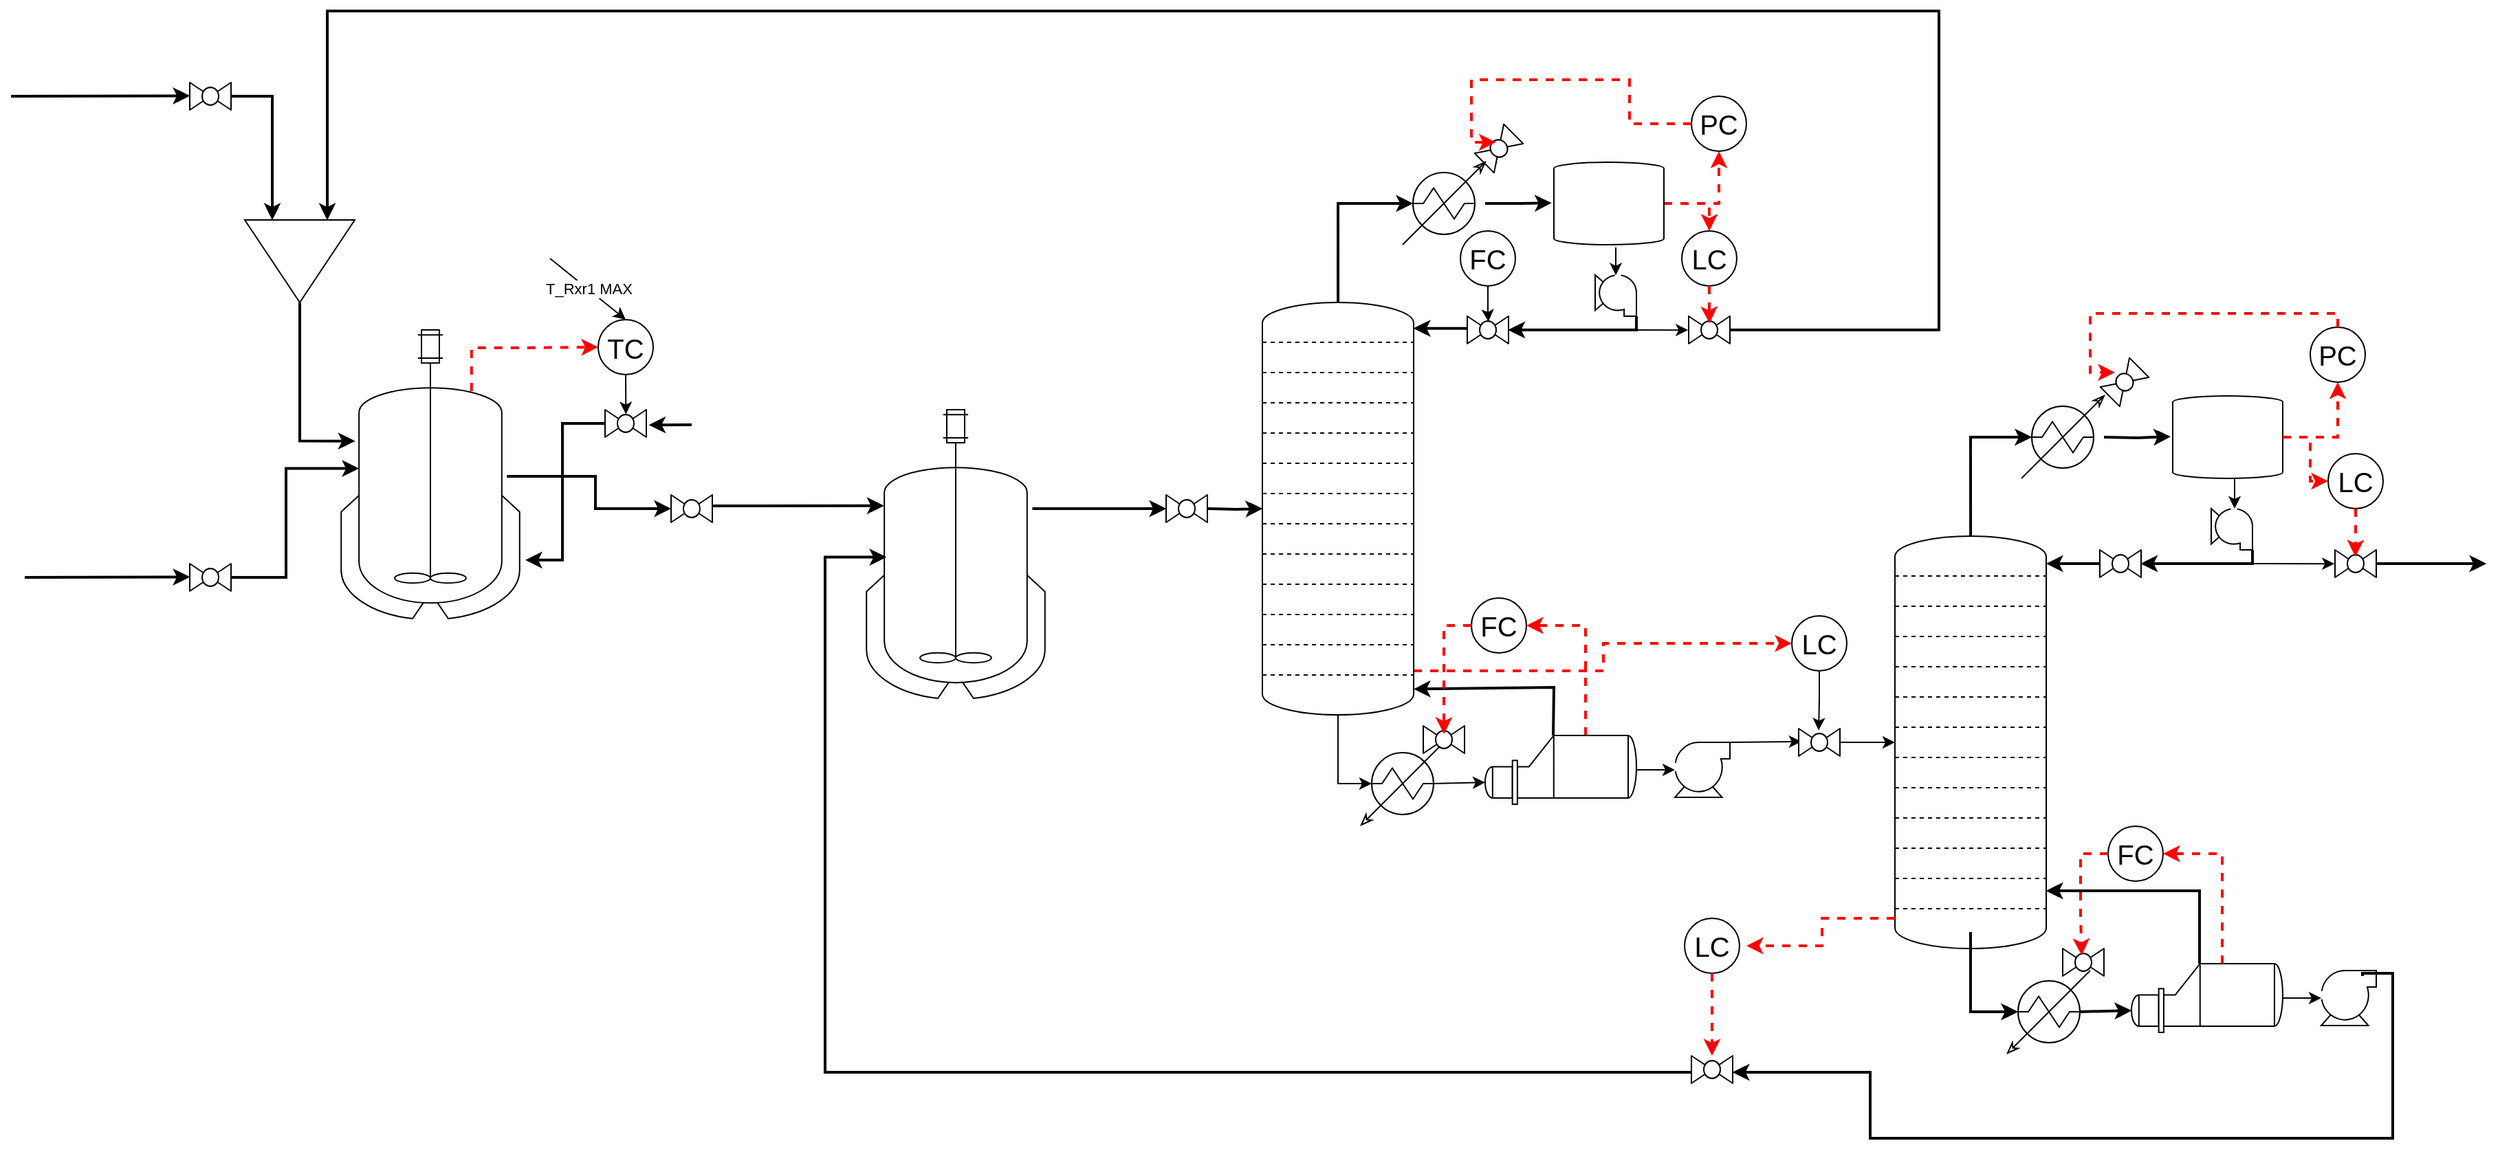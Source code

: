 <mxfile>
    <diagram id="3AL5lcRK7GqpQMIHJLG4" name="Page-1">
        <mxGraphModel dx="2614" dy="1765" grid="1" gridSize="10" guides="1" tooltips="1" connect="1" arrows="1" fold="1" page="1" pageScale="1" pageWidth="850" pageHeight="1100" math="0" shadow="0">
            <root>
                <mxCell id="0"/>
                <mxCell id="1" parent="0"/>
                <mxCell id="169" style="edgeStyle=orthogonalEdgeStyle;rounded=0;orthogonalLoop=1;jettySize=auto;html=1;entryX=1;entryY=0.5;entryDx=0;entryDy=0;dashed=1;endSize=6;curved=0;strokeColor=#FF0000;strokeWidth=2;" edge="1" parent="1" source="223" target="237">
                    <mxGeometry relative="1" as="geometry">
                        <Array as="points">
                            <mxPoint x="1520" y="647"/>
                        </Array>
                    </mxGeometry>
                </mxCell>
                <mxCell id="170" style="edgeStyle=orthogonalEdgeStyle;rounded=0;orthogonalLoop=1;jettySize=auto;html=1;entryX=0.112;entryY=0.511;entryDx=0;entryDy=0;entryPerimeter=0;" edge="1" parent="1" source="252" target="312">
                    <mxGeometry relative="1" as="geometry">
                        <mxPoint x="984.85" y="601.975" as="targetPoint"/>
                        <Array as="points">
                            <mxPoint x="967" y="972.0"/>
                            <mxPoint x="967" y="597"/>
                        </Array>
                    </mxGeometry>
                </mxCell>
                <mxCell id="171" style="edgeStyle=orthogonalEdgeStyle;rounded=0;orthogonalLoop=1;jettySize=auto;html=1;" edge="1" parent="1" source="249">
                    <mxGeometry relative="1" as="geometry">
                        <mxPoint x="2175" y="602" as="targetPoint"/>
                    </mxGeometry>
                </mxCell>
                <mxCell id="172" style="edgeStyle=orthogonalEdgeStyle;rounded=0;orthogonalLoop=1;jettySize=auto;html=1;entryX=0;entryY=0.25;entryDx=0;entryDy=0;" edge="1" parent="1" source="226" target="174">
                    <mxGeometry relative="1" as="geometry">
                        <mxPoint x="2175" y="-108" as="targetPoint"/>
                        <Array as="points">
                            <mxPoint x="1777" y="432.0"/>
                            <mxPoint x="1777" y="200"/>
                            <mxPoint x="605" y="200"/>
                        </Array>
                    </mxGeometry>
                </mxCell>
                <mxCell id="173" style="edgeStyle=orthogonalEdgeStyle;rounded=0;orthogonalLoop=1;jettySize=auto;html=1;exitX=1;exitY=0;exitDx=0;exitDy=0;exitPerimeter=0;entryX=0.063;entryY=0.469;entryDx=0;entryDy=0;entryPerimeter=0;" edge="1" parent="1" source="220" target="245">
                    <mxGeometry relative="1" as="geometry">
                        <Array as="points">
                            <mxPoint x="1677" y="732"/>
                        </Array>
                    </mxGeometry>
                </mxCell>
                <mxCell id="174" value="" style="triangle;whiteSpace=wrap;html=1;rotation=90;" vertex="1" parent="1">
                    <mxGeometry x="555" y="342" width="60" height="80" as="geometry"/>
                </mxCell>
                <mxCell id="175" style="edgeStyle=orthogonalEdgeStyle;rounded=0;orthogonalLoop=1;jettySize=auto;html=1;entryX=0;entryY=0.75;entryDx=0;entryDy=0;" edge="1" parent="1" source="176" target="174">
                    <mxGeometry relative="1" as="geometry">
                        <Array as="points">
                            <mxPoint x="565" y="262"/>
                        </Array>
                    </mxGeometry>
                </mxCell>
                <mxCell id="176" value="" style="verticalLabelPosition=bottom;align=center;html=1;verticalAlign=top;pointerEvents=1;dashed=0;shape=mxgraph.pid2valves.valve;valveType=ball" vertex="1" parent="1">
                    <mxGeometry x="505" y="252" width="30" height="20" as="geometry"/>
                </mxCell>
                <mxCell id="177" style="edgeStyle=orthogonalEdgeStyle;rounded=0;orthogonalLoop=1;jettySize=auto;html=1;entryX=0.078;entryY=0.385;entryDx=0;entryDy=0;entryPerimeter=0;" edge="1" parent="1" source="174" target="311">
                    <mxGeometry relative="1" as="geometry">
                        <mxPoint x="615" y="562" as="targetPoint"/>
                        <Array as="points">
                            <mxPoint x="585" y="513"/>
                        </Array>
                    </mxGeometry>
                </mxCell>
                <mxCell id="178" style="edgeStyle=orthogonalEdgeStyle;rounded=0;orthogonalLoop=1;jettySize=auto;html=1;entryX=0.1;entryY=0.48;entryDx=0;entryDy=0;entryPerimeter=0;strokeWidth=2;" edge="1" parent="1" source="179" target="311">
                    <mxGeometry relative="1" as="geometry">
                        <mxPoint x="614.55" y="612.115" as="targetPoint"/>
                    </mxGeometry>
                </mxCell>
                <mxCell id="179" value="" style="verticalLabelPosition=bottom;align=center;html=1;verticalAlign=top;pointerEvents=1;dashed=0;shape=mxgraph.pid2valves.valve;valveType=ball" vertex="1" parent="1">
                    <mxGeometry x="505" y="602" width="30" height="20" as="geometry"/>
                </mxCell>
                <mxCell id="180" value="" style="edgeStyle=orthogonalEdgeStyle;rounded=0;orthogonalLoop=1;jettySize=auto;html=1;exitX=0.929;exitY=0.343;exitDx=0;exitDy=0;exitPerimeter=0;" edge="1" parent="1" source="312" target="222">
                    <mxGeometry relative="1" as="geometry">
                        <mxPoint x="1135" y="562" as="sourcePoint"/>
                    </mxGeometry>
                </mxCell>
                <mxCell id="181" style="edgeStyle=orthogonalEdgeStyle;rounded=0;orthogonalLoop=1;jettySize=auto;html=1;entryX=0.098;entryY=0.333;entryDx=0;entryDy=0;entryPerimeter=0;" edge="1" parent="1" source="182" target="312">
                    <mxGeometry relative="1" as="geometry">
                        <mxPoint x="977" y="560" as="targetPoint"/>
                        <Array as="points">
                            <mxPoint x="917" y="560"/>
                            <mxPoint x="917" y="560"/>
                        </Array>
                    </mxGeometry>
                </mxCell>
                <mxCell id="182" value="" style="verticalLabelPosition=bottom;align=center;html=1;verticalAlign=top;pointerEvents=1;dashed=0;shape=mxgraph.pid2valves.valve;valveType=ball" vertex="1" parent="1">
                    <mxGeometry x="855" y="552" width="30" height="20" as="geometry"/>
                </mxCell>
                <mxCell id="183" style="edgeStyle=orthogonalEdgeStyle;rounded=0;orthogonalLoop=1;jettySize=auto;html=1;entryX=0;entryY=0.5;entryDx=0;entryDy=0;entryPerimeter=0;exitX=0.928;exitY=0.507;exitDx=0;exitDy=0;exitPerimeter=0;strokeWidth=2;" edge="1" parent="1" source="311" target="182">
                    <mxGeometry relative="1" as="geometry">
                        <mxPoint x="765" y="562" as="sourcePoint"/>
                    </mxGeometry>
                </mxCell>
                <mxCell id="184" value="" style="endArrow=classic;html=1;rounded=0;entryX=-0.1;entryY=0.643;entryDx=0;entryDy=0;entryPerimeter=0;" edge="1" parent="1">
                    <mxGeometry width="50" height="50" relative="1" as="geometry">
                        <mxPoint x="375" y="262.0" as="sourcePoint"/>
                        <mxPoint x="505" y="261.71" as="targetPoint"/>
                    </mxGeometry>
                </mxCell>
                <mxCell id="185" value="" style="endArrow=classic;html=1;rounded=0;entryX=-0.1;entryY=0.643;entryDx=0;entryDy=0;entryPerimeter=0;" edge="1" parent="1">
                    <mxGeometry width="50" height="50" relative="1" as="geometry">
                        <mxPoint x="385" y="612" as="sourcePoint"/>
                        <mxPoint x="505" y="611.71" as="targetPoint"/>
                    </mxGeometry>
                </mxCell>
                <mxCell id="186" value="" style="verticalLabelPosition=bottom;align=center;html=1;verticalAlign=top;pointerEvents=1;dashed=0;shape=mxgraph.pid2valves.valve;valveType=ball" vertex="1" parent="1">
                    <mxGeometry x="807" y="490.0" width="30" height="20" as="geometry"/>
                </mxCell>
                <mxCell id="196" value="&lt;font style=&quot;font-size: 20px;&quot;&gt;TC&lt;/font&gt;" style="ellipse;whiteSpace=wrap;html=1;" vertex="1" parent="1">
                    <mxGeometry x="802" y="424.5" width="40" height="40" as="geometry"/>
                </mxCell>
                <mxCell id="197" value="&lt;span style=&quot;font-size: 20px;&quot;&gt;PC&lt;/span&gt;" style="ellipse;whiteSpace=wrap;html=1;" vertex="1" parent="1">
                    <mxGeometry x="1597" y="262" width="40" height="40" as="geometry"/>
                </mxCell>
                <mxCell id="198" value="" style="verticalLabelPosition=bottom;align=center;html=1;verticalAlign=top;pointerEvents=1;dashed=0;shape=mxgraph.pid2valves.valve;valveType=ball;rotation=-45;" vertex="1" parent="1">
                    <mxGeometry x="1442" y="290" width="30" height="20" as="geometry"/>
                </mxCell>
                <mxCell id="199" style="edgeStyle=orthogonalEdgeStyle;rounded=0;orthogonalLoop=1;jettySize=auto;html=1;entryX=0.5;entryY=1;entryDx=0;entryDy=0;strokeWidth=2;dashed=1;fillColor=#a20025;strokeColor=#FF0000;" edge="1" parent="1" source="218" target="197">
                    <mxGeometry relative="1" as="geometry"/>
                </mxCell>
                <mxCell id="200" style="edgeStyle=orthogonalEdgeStyle;rounded=0;orthogonalLoop=1;jettySize=auto;html=1;entryX=0.554;entryY=0.264;entryDx=0;entryDy=0;entryPerimeter=0;strokeWidth=2;dashed=1;fillColor=#a20025;strokeColor=#FF0000;" edge="1" parent="1" source="197" target="198">
                    <mxGeometry relative="1" as="geometry">
                        <Array as="points">
                            <mxPoint x="1552" y="282"/>
                            <mxPoint x="1552" y="250"/>
                            <mxPoint x="1437" y="250"/>
                            <mxPoint x="1437" y="295"/>
                        </Array>
                    </mxGeometry>
                </mxCell>
                <mxCell id="201" value="&lt;font style=&quot;font-size: 20px;&quot;&gt;LC&lt;/font&gt;" style="ellipse;whiteSpace=wrap;html=1;" vertex="1" parent="1">
                    <mxGeometry x="1592" y="860" width="40" height="40" as="geometry"/>
                </mxCell>
                <mxCell id="208" value="" style="edgeStyle=none;orthogonalLoop=1;jettySize=auto;html=1;rounded=0;exitX=0.5;exitY=1;exitDx=0;exitDy=0;entryX=0.505;entryY=0.165;entryDx=0;entryDy=0;entryPerimeter=0;" edge="1" parent="1" source="196" target="186">
                    <mxGeometry width="100" relative="1" as="geometry">
                        <mxPoint x="817" y="460.0" as="sourcePoint"/>
                        <mxPoint x="917" y="460.0" as="targetPoint"/>
                        <Array as="points"/>
                    </mxGeometry>
                </mxCell>
                <mxCell id="209" value="T_Rxr1 MAX" style="edgeStyle=none;orthogonalLoop=1;jettySize=auto;html=1;rounded=0;entryX=0.5;entryY=0;entryDx=0;entryDy=0;" edge="1" parent="1" target="196">
                    <mxGeometry width="100" relative="1" as="geometry">
                        <mxPoint x="767" y="380" as="sourcePoint"/>
                        <mxPoint x="867" y="340" as="targetPoint"/>
                        <Array as="points"/>
                    </mxGeometry>
                </mxCell>
                <mxCell id="214" style="edgeStyle=orthogonalEdgeStyle;rounded=0;orthogonalLoop=1;jettySize=auto;html=1;entryX=0;entryY=0.5;entryDx=0;entryDy=0;dashed=1;strokeColor=#FF0000;strokeWidth=2;" edge="1" parent="1" source="215" target="308">
                    <mxGeometry relative="1" as="geometry">
                        <Array as="points">
                            <mxPoint x="1533" y="680"/>
                            <mxPoint x="1533" y="660"/>
                        </Array>
                    </mxGeometry>
                </mxCell>
                <mxCell id="215" value="" style="verticalLabelPosition=bottom;outlineConnect=0;align=center;dashed=0;html=1;verticalAlign=top;shape=mxgraph.pid2misc.column;columnType=tray" vertex="1" parent="1">
                    <mxGeometry x="1285" y="412" width="110" height="300" as="geometry"/>
                </mxCell>
                <mxCell id="216" style="edgeStyle=orthogonalEdgeStyle;rounded=0;orthogonalLoop=1;jettySize=auto;html=1;" edge="1" parent="1" target="220">
                    <mxGeometry relative="1" as="geometry">
                        <Array as="points">
                            <mxPoint x="1565" y="752"/>
                            <mxPoint x="1565" y="752"/>
                        </Array>
                        <mxPoint x="1525.0" y="752" as="sourcePoint"/>
                    </mxGeometry>
                </mxCell>
                <mxCell id="217" style="edgeStyle=orthogonalEdgeStyle;rounded=0;orthogonalLoop=1;jettySize=auto;html=1;entryX=0.5;entryY=0;entryDx=0;entryDy=0;strokeWidth=2;dashed=1;fillColor=#a20025;strokeColor=#FF0000;" edge="1" parent="1" source="218" target="239">
                    <mxGeometry relative="1" as="geometry"/>
                </mxCell>
                <mxCell id="218" value="" style="shape=mxgraph.pid.vessels.pressurized_vessel;html=1;pointerEvents=1;align=center;verticalLabelPosition=bottom;verticalAlign=top;dashed=0;" vertex="1" parent="1">
                    <mxGeometry x="1497" y="310" width="80" height="60" as="geometry"/>
                </mxCell>
                <mxCell id="219" style="edgeStyle=orthogonalEdgeStyle;rounded=0;orthogonalLoop=1;jettySize=auto;html=1;entryX=0.124;entryY=0.5;entryDx=0;entryDy=0;entryPerimeter=0;" edge="1" parent="1" source="215" target="233">
                    <mxGeometry relative="1" as="geometry">
                        <mxPoint x="1387" y="300" as="targetPoint"/>
                        <Array as="points">
                            <mxPoint x="1340" y="340"/>
                        </Array>
                    </mxGeometry>
                </mxCell>
                <mxCell id="220" value="" style="verticalLabelPosition=bottom;outlineConnect=0;align=center;dashed=0;html=1;verticalAlign=top;shape=mxgraph.pid.compressors.centrifugal_compressor" vertex="1" parent="1">
                    <mxGeometry x="1585" y="732" width="40" height="40" as="geometry"/>
                </mxCell>
                <mxCell id="221" style="edgeStyle=orthogonalEdgeStyle;rounded=0;orthogonalLoop=1;jettySize=auto;html=1;" edge="1" parent="1" source="222" target="215">
                    <mxGeometry relative="1" as="geometry"/>
                </mxCell>
                <mxCell id="222" value="" style="verticalLabelPosition=bottom;align=center;html=1;verticalAlign=top;pointerEvents=1;dashed=0;shape=mxgraph.pid2valves.valve;valveType=ball" vertex="1" parent="1">
                    <mxGeometry x="1215" y="552" width="30" height="20" as="geometry"/>
                </mxCell>
                <mxCell id="223" value="" style="shape=mxgraph.pid.heat_exchangers.reboiler;html=1;pointerEvents=1;align=center;verticalLabelPosition=bottom;verticalAlign=top;dashed=0;" vertex="1" parent="1">
                    <mxGeometry x="1447" y="727" width="110" height="50" as="geometry"/>
                </mxCell>
                <mxCell id="224" value="" style="verticalLabelPosition=bottom;outlineConnect=0;align=center;dashed=0;html=1;verticalAlign=top;shape=mxgraph.pid.compressors.centrifugal_compressor;rotation=90;" vertex="1" parent="1">
                    <mxGeometry x="1527" y="392" width="30" height="30" as="geometry"/>
                </mxCell>
                <mxCell id="225" value="" style="verticalLabelPosition=bottom;align=center;html=1;verticalAlign=top;pointerEvents=1;dashed=0;shape=mxgraph.pid2valves.valve;valveType=ball" vertex="1" parent="1">
                    <mxGeometry x="1434" y="422" width="30" height="20" as="geometry"/>
                </mxCell>
                <mxCell id="226" value="" style="verticalLabelPosition=bottom;align=center;html=1;verticalAlign=top;pointerEvents=1;dashed=0;shape=mxgraph.pid2valves.valve;valveType=ball" vertex="1" parent="1">
                    <mxGeometry x="1595" y="422" width="30" height="20" as="geometry"/>
                </mxCell>
                <mxCell id="227" value="" style="endArrow=classic;html=1;rounded=0;exitX=-0.014;exitY=0.443;exitDx=0;exitDy=0;exitPerimeter=0;" edge="1" parent="1" source="225">
                    <mxGeometry width="50" height="50" relative="1" as="geometry">
                        <mxPoint x="1422.3" y="431.15" as="sourcePoint"/>
                        <mxPoint x="1395.0" y="430.86" as="targetPoint"/>
                    </mxGeometry>
                </mxCell>
                <mxCell id="228" style="edgeStyle=orthogonalEdgeStyle;rounded=0;orthogonalLoop=1;jettySize=auto;html=1;entryX=0.993;entryY=0.5;entryDx=0;entryDy=0;entryPerimeter=0;exitX=1;exitY=0;exitDx=0;exitDy=0;exitPerimeter=0;" edge="1" parent="1" source="224" target="225">
                    <mxGeometry relative="1" as="geometry">
                        <mxPoint x="1625" y="462.0" as="targetPoint"/>
                        <mxPoint x="1535" y="432.0" as="sourcePoint"/>
                        <Array as="points">
                            <mxPoint x="1557" y="432.0"/>
                        </Array>
                    </mxGeometry>
                </mxCell>
                <mxCell id="229" value="" style="endArrow=classic;html=1;rounded=0;entryX=-0.012;entryY=0.504;entryDx=0;entryDy=0;entryPerimeter=0;" edge="1" parent="1" target="226">
                    <mxGeometry width="50" height="50" relative="1" as="geometry">
                        <mxPoint x="1545.0" y="432.0" as="sourcePoint"/>
                        <mxPoint x="1685" y="462.0" as="targetPoint"/>
                    </mxGeometry>
                </mxCell>
                <mxCell id="230" style="edgeStyle=orthogonalEdgeStyle;rounded=0;orthogonalLoop=1;jettySize=auto;html=1;entryX=0.01;entryY=0.5;entryDx=0;entryDy=0;entryPerimeter=0;" edge="1" parent="1" target="224">
                    <mxGeometry relative="1" as="geometry">
                        <mxPoint x="1542" y="372.0" as="sourcePoint"/>
                        <Array as="points">
                            <mxPoint x="1542" y="382"/>
                            <mxPoint x="1542" y="382"/>
                        </Array>
                    </mxGeometry>
                </mxCell>
                <mxCell id="233" value="" style="shape=mxgraph.pid.heat_exchangers.condenser;html=1;pointerEvents=1;align=center;verticalLabelPosition=bottom;verticalAlign=top;dashed=0;movable=1;resizable=1;rotatable=1;deletable=1;editable=1;locked=0;connectable=1;" vertex="1" parent="1">
                    <mxGeometry x="1387" y="310" width="60" height="60" as="geometry"/>
                </mxCell>
                <mxCell id="234" style="edgeStyle=orthogonalEdgeStyle;rounded=0;orthogonalLoop=1;jettySize=auto;html=1;entryX=-0.021;entryY=0.494;entryDx=0;entryDy=0;entryPerimeter=0;strokeWidth=2;" edge="1" parent="1" source="233" target="218">
                    <mxGeometry relative="1" as="geometry"/>
                </mxCell>
                <mxCell id="235" value="&lt;font style=&quot;font-size: 20px;&quot;&gt;FC&lt;/font&gt;" style="ellipse;whiteSpace=wrap;html=1;" vertex="1" parent="1">
                    <mxGeometry x="1429" y="360" width="40" height="40" as="geometry"/>
                </mxCell>
                <mxCell id="236" value="" style="shape=mxgraph.pid.heat_exchangers.heater;html=1;pointerEvents=1;align=center;verticalLabelPosition=bottom;verticalAlign=top;dashed=0;" vertex="1" parent="1">
                    <mxGeometry x="1357" y="732" width="60" height="60" as="geometry"/>
                </mxCell>
                <mxCell id="237" value="&lt;font style=&quot;font-size: 20px;&quot;&gt;FC&lt;/font&gt;" style="ellipse;whiteSpace=wrap;html=1;" vertex="1" parent="1">
                    <mxGeometry x="1437" y="627" width="40" height="40" as="geometry"/>
                </mxCell>
                <mxCell id="238" value="" style="verticalLabelPosition=bottom;align=center;html=1;verticalAlign=top;pointerEvents=1;dashed=0;shape=mxgraph.pid2valves.valve;valveType=ball;rotation=0;" vertex="1" parent="1">
                    <mxGeometry x="1402" y="720" width="30" height="20" as="geometry"/>
                </mxCell>
                <mxCell id="239" value="&lt;span style=&quot;font-size: 20px;&quot;&gt;LC&lt;/span&gt;" style="ellipse;whiteSpace=wrap;html=1;" vertex="1" parent="1">
                    <mxGeometry x="1590" y="360" width="40" height="40" as="geometry"/>
                </mxCell>
                <mxCell id="240" style="edgeStyle=orthogonalEdgeStyle;rounded=0;orthogonalLoop=1;jettySize=auto;html=1;entryX=0.507;entryY=0.26;entryDx=0;entryDy=0;entryPerimeter=0;strokeWidth=2;dashed=1;fillColor=#a20025;strokeColor=#FF0000;" edge="1" parent="1" source="239" target="226">
                    <mxGeometry relative="1" as="geometry"/>
                </mxCell>
                <mxCell id="241" style="edgeStyle=orthogonalEdgeStyle;rounded=0;orthogonalLoop=1;jettySize=auto;html=1;entryX=0.513;entryY=0.2;entryDx=0;entryDy=0;entryPerimeter=0;" edge="1" parent="1" source="235" target="225">
                    <mxGeometry relative="1" as="geometry"/>
                </mxCell>
                <mxCell id="242" value="" style="verticalLabelPosition=bottom;outlineConnect=0;align=center;dashed=0;html=1;verticalAlign=top;shape=mxgraph.pid2misc.column;columnType=tray" vertex="1" parent="1">
                    <mxGeometry x="1745" y="582" width="110" height="300" as="geometry"/>
                </mxCell>
                <mxCell id="243" style="edgeStyle=orthogonalEdgeStyle;rounded=0;orthogonalLoop=1;jettySize=auto;html=1;exitX=1;exitY=0;exitDx=0;exitDy=0;exitPerimeter=0;entryX=1;entryY=0.6;entryDx=0;entryDy=0;entryPerimeter=0;" edge="1" parent="1" target="252">
                    <mxGeometry relative="1" as="geometry">
                        <mxPoint x="1531" y="972.0" as="targetPoint"/>
                        <mxPoint x="2085" y="902" as="sourcePoint"/>
                        <Array as="points">
                            <mxPoint x="2085" y="900"/>
                            <mxPoint x="2107" y="900"/>
                            <mxPoint x="2107" y="1020.0"/>
                            <mxPoint x="1727" y="1020.0"/>
                            <mxPoint x="1727" y="972.0"/>
                        </Array>
                    </mxGeometry>
                </mxCell>
                <mxCell id="244" style="edgeStyle=orthogonalEdgeStyle;rounded=0;orthogonalLoop=1;jettySize=auto;html=1;" edge="1" parent="1" source="245" target="242">
                    <mxGeometry relative="1" as="geometry"/>
                </mxCell>
                <mxCell id="245" value="" style="verticalLabelPosition=bottom;align=center;html=1;verticalAlign=top;pointerEvents=1;dashed=0;shape=mxgraph.pid2valves.valve;valveType=ball" vertex="1" parent="1">
                    <mxGeometry x="1675" y="722" width="30" height="20" as="geometry"/>
                </mxCell>
                <mxCell id="246" value="" style="verticalLabelPosition=bottom;outlineConnect=0;align=center;dashed=0;html=1;verticalAlign=top;shape=mxgraph.pid.compressors.centrifugal_compressor;rotation=90;" vertex="1" parent="1">
                    <mxGeometry x="1975" y="562" width="30" height="30" as="geometry"/>
                </mxCell>
                <mxCell id="247" style="edgeStyle=orthogonalEdgeStyle;rounded=0;orthogonalLoop=1;jettySize=auto;html=1;strokeWidth=2;" edge="1" parent="1" source="248" target="242">
                    <mxGeometry relative="1" as="geometry">
                        <Array as="points">
                            <mxPoint x="1877" y="602"/>
                            <mxPoint x="1877" y="602"/>
                        </Array>
                    </mxGeometry>
                </mxCell>
                <mxCell id="248" value="" style="verticalLabelPosition=bottom;align=center;html=1;verticalAlign=top;pointerEvents=1;dashed=0;shape=mxgraph.pid2valves.valve;valveType=ball" vertex="1" parent="1">
                    <mxGeometry x="1894" y="592" width="30" height="20" as="geometry"/>
                </mxCell>
                <mxCell id="249" value="" style="verticalLabelPosition=bottom;align=center;html=1;verticalAlign=top;pointerEvents=1;dashed=0;shape=mxgraph.pid2valves.valve;valveType=ball" vertex="1" parent="1">
                    <mxGeometry x="2065" y="592" width="30" height="20" as="geometry"/>
                </mxCell>
                <mxCell id="250" style="edgeStyle=orthogonalEdgeStyle;rounded=0;orthogonalLoop=1;jettySize=auto;html=1;entryX=0.993;entryY=0.5;entryDx=0;entryDy=0;entryPerimeter=0;exitX=1;exitY=0;exitDx=0;exitDy=0;exitPerimeter=0;" edge="1" parent="1" source="246" target="248">
                    <mxGeometry relative="1" as="geometry">
                        <mxPoint x="2085" y="632" as="targetPoint"/>
                        <mxPoint x="1995" y="602" as="sourcePoint"/>
                        <Array as="points">
                            <mxPoint x="2005" y="602"/>
                        </Array>
                    </mxGeometry>
                </mxCell>
                <mxCell id="251" value="" style="endArrow=classic;html=1;rounded=0;entryX=-0.012;entryY=0.504;entryDx=0;entryDy=0;entryPerimeter=0;" edge="1" parent="1" target="249">
                    <mxGeometry width="50" height="50" relative="1" as="geometry">
                        <mxPoint x="2005.0" y="602" as="sourcePoint"/>
                        <mxPoint x="2145" y="632" as="targetPoint"/>
                    </mxGeometry>
                </mxCell>
                <mxCell id="252" value="" style="verticalLabelPosition=bottom;align=center;html=1;verticalAlign=top;pointerEvents=1;dashed=0;shape=mxgraph.pid2valves.valve;valveType=ball" vertex="1" parent="1">
                    <mxGeometry x="1597" y="960.0" width="30" height="20" as="geometry"/>
                </mxCell>
                <mxCell id="253" style="edgeStyle=orthogonalEdgeStyle;rounded=0;orthogonalLoop=1;jettySize=auto;html=1;" edge="1" parent="1" target="254">
                    <mxGeometry relative="1" as="geometry">
                        <Array as="points">
                            <mxPoint x="2035" y="918"/>
                            <mxPoint x="2035" y="918"/>
                        </Array>
                        <mxPoint x="1995.0" y="918" as="sourcePoint"/>
                    </mxGeometry>
                </mxCell>
                <mxCell id="254" value="" style="verticalLabelPosition=bottom;outlineConnect=0;align=center;dashed=0;html=1;verticalAlign=top;shape=mxgraph.pid.compressors.centrifugal_compressor" vertex="1" parent="1">
                    <mxGeometry x="2055" y="898" width="40" height="40" as="geometry"/>
                </mxCell>
                <mxCell id="255" style="edgeStyle=orthogonalEdgeStyle;rounded=0;orthogonalLoop=1;jettySize=auto;html=1;exitX=0.45;exitY=0;exitDx=0;exitDy=0;exitPerimeter=0;" edge="1" parent="1" source="256" target="242">
                    <mxGeometry relative="1" as="geometry">
                        <Array as="points">
                            <mxPoint x="1967" y="840"/>
                        </Array>
                    </mxGeometry>
                </mxCell>
                <mxCell id="256" value="" style="shape=mxgraph.pid.heat_exchangers.reboiler;html=1;pointerEvents=1;align=center;verticalLabelPosition=bottom;verticalAlign=top;dashed=0;" vertex="1" parent="1">
                    <mxGeometry x="1917" y="893" width="110" height="50" as="geometry"/>
                </mxCell>
                <mxCell id="257" style="edgeStyle=orthogonalEdgeStyle;rounded=0;orthogonalLoop=1;jettySize=auto;html=1;entryX=0;entryY=0.682;entryDx=0;entryDy=0;entryPerimeter=0;exitX=0.876;exitY=0.5;exitDx=0;exitDy=0;exitPerimeter=0;" edge="1" parent="1" target="256">
                    <mxGeometry relative="1" as="geometry">
                        <mxPoint x="1905" y="1056" as="targetPoint"/>
                        <mxPoint x="1879.56" y="928.0" as="sourcePoint"/>
                        <Array as="points">
                            <mxPoint x="1880" y="927"/>
                        </Array>
                    </mxGeometry>
                </mxCell>
                <mxCell id="258" value="" style="verticalLabelPosition=bottom;align=center;html=1;verticalAlign=top;pointerEvents=1;dashed=0;shape=mxgraph.pid2valves.valve;valveType=ball;rotation=0;" vertex="1" parent="1">
                    <mxGeometry x="1867" y="882" width="30" height="20" as="geometry"/>
                </mxCell>
                <mxCell id="259" value="" style="shape=mxgraph.pid.heat_exchangers.heater;html=1;pointerEvents=1;align=center;verticalLabelPosition=bottom;verticalAlign=top;dashed=0;" vertex="1" parent="1">
                    <mxGeometry x="1827" y="898" width="60" height="60" as="geometry"/>
                </mxCell>
                <mxCell id="260" style="edgeStyle=orthogonalEdgeStyle;rounded=0;orthogonalLoop=1;jettySize=auto;html=1;entryX=0.124;entryY=0.5;entryDx=0;entryDy=0;entryPerimeter=0;" edge="1" parent="1" target="259">
                    <mxGeometry relative="1" as="geometry">
                        <mxPoint x="1800.0" y="870" as="sourcePoint"/>
                        <Array as="points">
                            <mxPoint x="1800" y="928"/>
                        </Array>
                    </mxGeometry>
                </mxCell>
                <mxCell id="265" value="" style="shape=mxgraph.pid.vessels.pressurized_vessel;html=1;pointerEvents=1;align=center;verticalLabelPosition=bottom;verticalAlign=top;dashed=0;" vertex="1" parent="1">
                    <mxGeometry x="1947" y="480.0" width="80" height="60" as="geometry"/>
                </mxCell>
                <mxCell id="266" style="edgeStyle=orthogonalEdgeStyle;rounded=0;orthogonalLoop=1;jettySize=auto;html=1;" edge="1" parent="1">
                    <mxGeometry relative="1" as="geometry">
                        <mxPoint x="1992" y="540" as="sourcePoint"/>
                        <Array as="points">
                            <mxPoint x="1992" y="562"/>
                        </Array>
                        <mxPoint x="1992" y="562" as="targetPoint"/>
                    </mxGeometry>
                </mxCell>
                <mxCell id="267" value="" style="shape=mxgraph.pid.heat_exchangers.condenser;html=1;pointerEvents=1;align=center;verticalLabelPosition=bottom;verticalAlign=top;dashed=0;movable=1;resizable=1;rotatable=1;deletable=1;editable=1;locked=0;connectable=1;" vertex="1" parent="1">
                    <mxGeometry x="1837" y="480.0" width="60" height="60" as="geometry"/>
                </mxCell>
                <mxCell id="268" style="edgeStyle=orthogonalEdgeStyle;rounded=0;orthogonalLoop=1;jettySize=auto;html=1;entryX=-0.021;entryY=0.494;entryDx=0;entryDy=0;entryPerimeter=0;" edge="1" parent="1" source="267" target="265">
                    <mxGeometry relative="1" as="geometry"/>
                </mxCell>
                <mxCell id="269" value="&lt;span style=&quot;font-size: 20px;&quot;&gt;PC&lt;/span&gt;" style="ellipse;whiteSpace=wrap;html=1;" vertex="1" parent="1">
                    <mxGeometry x="2047" y="430.0" width="40" height="40" as="geometry"/>
                </mxCell>
                <mxCell id="270" value="" style="verticalLabelPosition=bottom;align=center;html=1;verticalAlign=top;pointerEvents=1;dashed=0;shape=mxgraph.pid2valves.valve;valveType=ball;rotation=-45;" vertex="1" parent="1">
                    <mxGeometry x="1897" y="460.0" width="30" height="20" as="geometry"/>
                </mxCell>
                <mxCell id="271" style="edgeStyle=orthogonalEdgeStyle;rounded=0;orthogonalLoop=1;jettySize=auto;html=1;entryX=0.124;entryY=0.5;entryDx=0;entryDy=0;entryPerimeter=0;" edge="1" parent="1" source="242" target="267">
                    <mxGeometry relative="1" as="geometry">
                        <Array as="points">
                            <mxPoint x="1800" y="510.0"/>
                        </Array>
                    </mxGeometry>
                </mxCell>
                <mxCell id="272" value="&lt;span style=&quot;font-size: 20px;&quot;&gt;LC&lt;/span&gt;" style="ellipse;whiteSpace=wrap;html=1;" vertex="1" parent="1">
                    <mxGeometry x="2060" y="522" width="40" height="40" as="geometry"/>
                </mxCell>
                <mxCell id="273" style="edgeStyle=orthogonalEdgeStyle;rounded=0;orthogonalLoop=1;jettySize=auto;html=1;entryX=0.484;entryY=0.061;entryDx=0;entryDy=0;entryPerimeter=0;" edge="1" parent="1" source="308" target="245">
                    <mxGeometry relative="1" as="geometry">
                        <Array as="points"/>
                    </mxGeometry>
                </mxCell>
                <mxCell id="278" style="edgeStyle=orthogonalEdgeStyle;rounded=0;orthogonalLoop=1;jettySize=auto;html=1;entryX=0;entryY=0.5;entryDx=0;entryDy=0;dashed=1;strokeColor=#FF0000;strokeWidth=2;" edge="1" parent="1" source="265" target="272">
                    <mxGeometry relative="1" as="geometry"/>
                </mxCell>
                <mxCell id="279" style="edgeStyle=orthogonalEdgeStyle;rounded=0;orthogonalLoop=1;jettySize=auto;html=1;entryX=0.5;entryY=1;entryDx=0;entryDy=0;dashed=1;strokeColor=#FF0000;strokeWidth=2;" edge="1" parent="1" source="265" target="269">
                    <mxGeometry relative="1" as="geometry"/>
                </mxCell>
                <mxCell id="280" style="edgeStyle=orthogonalEdgeStyle;rounded=0;orthogonalLoop=1;jettySize=auto;html=1;entryX=0.5;entryY=0;entryDx=0;entryDy=0;entryPerimeter=0;dashed=1;strokeColor=#FF0000;strokeWidth=2;" edge="1" parent="1" source="269" target="270">
                    <mxGeometry relative="1" as="geometry">
                        <Array as="points">
                            <mxPoint x="2067" y="420"/>
                            <mxPoint x="1887" y="420"/>
                            <mxPoint x="1887" y="463.0"/>
                        </Array>
                    </mxGeometry>
                </mxCell>
                <mxCell id="281" style="edgeStyle=orthogonalEdgeStyle;rounded=0;orthogonalLoop=1;jettySize=auto;html=1;entryX=0.492;entryY=0.25;entryDx=0;entryDy=0;entryPerimeter=0;dashed=1;strokeColor=#FF0000;strokeWidth=2;" edge="1" parent="1" source="272" target="249">
                    <mxGeometry relative="1" as="geometry"/>
                </mxCell>
                <mxCell id="283" style="edgeStyle=orthogonalEdgeStyle;rounded=0;orthogonalLoop=1;jettySize=auto;html=1;entryX=0;entryY=0.5;entryDx=0;entryDy=0;exitX=0.73;exitY=0.212;exitDx=0;exitDy=0;exitPerimeter=0;dashed=1;endSize=6;curved=0;strokeColor=#FF0000;strokeWidth=2;" edge="1" parent="1" source="311" target="196">
                    <mxGeometry relative="1" as="geometry">
                        <Array as="points">
                            <mxPoint x="710" y="445.0"/>
                            <mxPoint x="747" y="445.0"/>
                        </Array>
                        <mxPoint x="746.55" y="531.385" as="sourcePoint"/>
                    </mxGeometry>
                </mxCell>
                <mxCell id="287" style="edgeStyle=orthogonalEdgeStyle;rounded=0;orthogonalLoop=1;jettySize=auto;html=1;entryX=1.031;entryY=0.797;entryDx=0;entryDy=0;entryPerimeter=0;endSize=6;curved=0;strokeWidth=2;" edge="1" parent="1" source="186" target="311">
                    <mxGeometry relative="1" as="geometry">
                        <mxPoint x="768.3" y="539.575" as="targetPoint"/>
                    </mxGeometry>
                </mxCell>
                <mxCell id="288" value="" style="endArrow=classic;html=1;rounded=0;endSize=6;curved=0;strokeWidth=2;entryX=1.059;entryY=0.556;entryDx=0;entryDy=0;entryPerimeter=0;" edge="1" parent="1" target="186">
                    <mxGeometry width="50" height="50" relative="1" as="geometry">
                        <mxPoint x="870" y="501" as="sourcePoint"/>
                        <mxPoint x="837" y="492.0" as="targetPoint"/>
                    </mxGeometry>
                </mxCell>
                <mxCell id="291" style="edgeStyle=orthogonalEdgeStyle;rounded=0;orthogonalLoop=1;jettySize=auto;html=1;dashed=1;endSize=6;curved=0;strokeColor=#FF0000;strokeWidth=2;" edge="1" parent="1" source="201" target="252">
                    <mxGeometry relative="1" as="geometry"/>
                </mxCell>
                <mxCell id="297" value="" style="endArrow=classic;html=1;rounded=0;exitX=0.45;exitY=0;exitDx=0;exitDy=0;exitPerimeter=0;endSize=6;curved=0;strokeWidth=2;" edge="1" parent="1" source="223">
                    <mxGeometry width="50" height="50" relative="1" as="geometry">
                        <mxPoint x="1485" y="722" as="sourcePoint"/>
                        <mxPoint x="1395.0" y="693.27" as="targetPoint"/>
                        <Array as="points">
                            <mxPoint x="1497" y="692"/>
                        </Array>
                    </mxGeometry>
                </mxCell>
                <mxCell id="299" style="edgeStyle=orthogonalEdgeStyle;rounded=0;orthogonalLoop=1;jettySize=auto;html=1;entryX=0;entryY=0.682;entryDx=0;entryDy=0;entryPerimeter=0;exitX=0.876;exitY=0.5;exitDx=0;exitDy=0;exitPerimeter=0;endSize=6;curved=0;" edge="1" parent="1" target="223">
                    <mxGeometry relative="1" as="geometry">
                        <mxPoint x="1435" y="890" as="targetPoint"/>
                        <mxPoint x="1409.56" y="762" as="sourcePoint"/>
                        <Array as="points">
                            <mxPoint x="1410" y="761"/>
                        </Array>
                    </mxGeometry>
                </mxCell>
                <mxCell id="300" style="edgeStyle=orthogonalEdgeStyle;rounded=0;orthogonalLoop=1;jettySize=auto;html=1;entryX=0.124;entryY=0.5;entryDx=0;entryDy=0;entryPerimeter=0;endSize=6;curved=0;" edge="1" parent="1" source="215">
                    <mxGeometry relative="1" as="geometry">
                        <mxPoint x="1364.44" y="762" as="targetPoint"/>
                        <Array as="points">
                            <mxPoint x="1340" y="762"/>
                        </Array>
                    </mxGeometry>
                </mxCell>
                <mxCell id="301" style="edgeStyle=orthogonalEdgeStyle;rounded=0;orthogonalLoop=1;jettySize=auto;html=1;entryX=0.5;entryY=0.298;entryDx=0;entryDy=0;entryPerimeter=0;dashed=1;endSize=6;curved=0;strokeColor=#FF0000;strokeWidth=2;" edge="1" parent="1" source="237" target="238">
                    <mxGeometry relative="1" as="geometry"/>
                </mxCell>
                <mxCell id="303" style="edgeStyle=orthogonalEdgeStyle;rounded=0;orthogonalLoop=1;jettySize=auto;html=1;dashed=1;endSize=6;curved=0;strokeColor=#FF0000;strokeWidth=2;" edge="1" parent="1" source="242">
                    <mxGeometry relative="1" as="geometry">
                        <mxPoint x="1637" y="880" as="targetPoint"/>
                        <Array as="points">
                            <mxPoint x="1692" y="860"/>
                            <mxPoint x="1692" y="880"/>
                        </Array>
                    </mxGeometry>
                </mxCell>
                <mxCell id="308" value="&lt;font style=&quot;font-size: 20px;&quot;&gt;LC&lt;/font&gt;" style="ellipse;whiteSpace=wrap;html=1;" vertex="1" parent="1">
                    <mxGeometry x="1670" y="640" width="40" height="40" as="geometry"/>
                </mxCell>
                <mxCell id="311" value="" style="shape=mxgraph.pid.vessels.jacketed_mixing_vessel;html=1;pointerEvents=1;align=center;verticalLabelPosition=bottom;verticalAlign=top;dashed=0;" vertex="1" parent="1">
                    <mxGeometry x="615" y="432.0" width="130" height="210" as="geometry"/>
                </mxCell>
                <mxCell id="312" value="" style="shape=mxgraph.pid.vessels.jacketed_mixing_vessel;html=1;pointerEvents=1;align=center;verticalLabelPosition=bottom;verticalAlign=top;dashed=0;" vertex="1" parent="1">
                    <mxGeometry x="997" y="490.0" width="130" height="210" as="geometry"/>
                </mxCell>
                <mxCell id="313" value="" style="endArrow=classic;html=1;rounded=0;entryX=-0.1;entryY=0.643;entryDx=0;entryDy=0;entryPerimeter=0;strokeWidth=2;" edge="1" parent="1">
                    <mxGeometry width="50" height="50" relative="1" as="geometry">
                        <mxPoint x="375" y="261.97" as="sourcePoint"/>
                        <mxPoint x="505" y="261.68" as="targetPoint"/>
                    </mxGeometry>
                </mxCell>
                <mxCell id="314" style="edgeStyle=orthogonalEdgeStyle;rounded=0;orthogonalLoop=1;jettySize=auto;html=1;entryX=0;entryY=0.75;entryDx=0;entryDy=0;strokeWidth=2;" edge="1" parent="1">
                    <mxGeometry relative="1" as="geometry">
                        <Array as="points">
                            <mxPoint x="565" y="261.97"/>
                        </Array>
                        <mxPoint x="535" y="262.004" as="sourcePoint"/>
                        <mxPoint x="565.0" y="351.97" as="targetPoint"/>
                    </mxGeometry>
                </mxCell>
                <mxCell id="315" value="" style="endArrow=classic;html=1;rounded=0;entryX=-0.1;entryY=0.643;entryDx=0;entryDy=0;entryPerimeter=0;strokeWidth=2;" edge="1" parent="1">
                    <mxGeometry width="50" height="50" relative="1" as="geometry">
                        <mxPoint x="385" y="611.97" as="sourcePoint"/>
                        <mxPoint x="505" y="611.68" as="targetPoint"/>
                    </mxGeometry>
                </mxCell>
                <mxCell id="317" style="edgeStyle=orthogonalEdgeStyle;rounded=0;orthogonalLoop=1;jettySize=auto;html=1;entryX=0.078;entryY=0.385;entryDx=0;entryDy=0;entryPerimeter=0;strokeWidth=2;" edge="1" parent="1">
                    <mxGeometry relative="1" as="geometry">
                        <mxPoint x="585.0" y="411.97" as="sourcePoint"/>
                        <mxPoint x="625.14" y="512.82" as="targetPoint"/>
                        <Array as="points">
                            <mxPoint x="585" y="512.97"/>
                        </Array>
                    </mxGeometry>
                </mxCell>
                <mxCell id="318" style="edgeStyle=orthogonalEdgeStyle;rounded=0;orthogonalLoop=1;jettySize=auto;html=1;entryX=0;entryY=0.25;entryDx=0;entryDy=0;strokeWidth=2;" edge="1" parent="1">
                    <mxGeometry relative="1" as="geometry">
                        <mxPoint x="605.0" y="351.97" as="targetPoint"/>
                        <Array as="points">
                            <mxPoint x="1777" y="431.97"/>
                            <mxPoint x="1777" y="199.97"/>
                            <mxPoint x="605" y="199.97"/>
                        </Array>
                        <mxPoint x="1625.0" y="432.004" as="sourcePoint"/>
                    </mxGeometry>
                </mxCell>
                <mxCell id="320" style="edgeStyle=orthogonalEdgeStyle;rounded=0;orthogonalLoop=1;jettySize=auto;html=1;entryX=0.098;entryY=0.333;entryDx=0;entryDy=0;entryPerimeter=0;strokeWidth=2;" edge="1" parent="1">
                    <mxGeometry relative="1" as="geometry">
                        <mxPoint x="1009.74" y="559.9" as="targetPoint"/>
                        <mxPoint x="885.0" y="560.004" as="sourcePoint"/>
                        <Array as="points">
                            <mxPoint x="917" y="559.97"/>
                            <mxPoint x="917" y="559.97"/>
                        </Array>
                    </mxGeometry>
                </mxCell>
                <mxCell id="321" style="edgeStyle=orthogonalEdgeStyle;rounded=0;orthogonalLoop=1;jettySize=auto;html=1;entryX=0.112;entryY=0.511;entryDx=0;entryDy=0;entryPerimeter=0;strokeWidth=2;" edge="1" parent="1">
                    <mxGeometry relative="1" as="geometry">
                        <mxPoint x="1011.56" y="597.28" as="targetPoint"/>
                        <Array as="points">
                            <mxPoint x="967" y="971.97"/>
                            <mxPoint x="967" y="596.97"/>
                        </Array>
                        <mxPoint x="1597" y="972.004" as="sourcePoint"/>
                    </mxGeometry>
                </mxCell>
                <mxCell id="322" value="" style="edgeStyle=orthogonalEdgeStyle;rounded=0;orthogonalLoop=1;jettySize=auto;html=1;exitX=0.929;exitY=0.343;exitDx=0;exitDy=0;exitPerimeter=0;strokeWidth=2;" edge="1" parent="1">
                    <mxGeometry relative="1" as="geometry">
                        <mxPoint x="1117.77" y="562" as="sourcePoint"/>
                        <mxPoint x="1215.0" y="562" as="targetPoint"/>
                    </mxGeometry>
                </mxCell>
                <mxCell id="323" style="edgeStyle=orthogonalEdgeStyle;rounded=0;orthogonalLoop=1;jettySize=auto;html=1;strokeWidth=2;" edge="1" parent="1">
                    <mxGeometry relative="1" as="geometry">
                        <mxPoint x="1245.0" y="561.97" as="sourcePoint"/>
                        <mxPoint x="1285.0" y="561.97" as="targetPoint"/>
                    </mxGeometry>
                </mxCell>
                <mxCell id="324" style="edgeStyle=orthogonalEdgeStyle;rounded=0;orthogonalLoop=1;jettySize=auto;html=1;exitX=1;exitY=0;exitDx=0;exitDy=0;exitPerimeter=0;entryX=1;entryY=0.6;entryDx=0;entryDy=0;entryPerimeter=0;strokeWidth=2;" edge="1" parent="1">
                    <mxGeometry relative="1" as="geometry">
                        <mxPoint x="1627" y="971.97" as="targetPoint"/>
                        <mxPoint x="2085" y="901.97" as="sourcePoint"/>
                        <Array as="points">
                            <mxPoint x="2085" y="899.97"/>
                            <mxPoint x="2107" y="899.97"/>
                            <mxPoint x="2107" y="1019.97"/>
                            <mxPoint x="1727" y="1019.97"/>
                            <mxPoint x="1727" y="971.97"/>
                        </Array>
                    </mxGeometry>
                </mxCell>
                <mxCell id="325" style="edgeStyle=orthogonalEdgeStyle;rounded=0;orthogonalLoop=1;jettySize=auto;html=1;entryX=0.124;entryY=0.5;entryDx=0;entryDy=0;entryPerimeter=0;strokeWidth=2;" edge="1" parent="1">
                    <mxGeometry relative="1" as="geometry">
                        <mxPoint x="1800.0" y="869.97" as="sourcePoint"/>
                        <Array as="points">
                            <mxPoint x="1800" y="927.97"/>
                        </Array>
                        <mxPoint x="1834.44" y="927.97" as="targetPoint"/>
                    </mxGeometry>
                </mxCell>
                <mxCell id="326" style="edgeStyle=orthogonalEdgeStyle;rounded=0;orthogonalLoop=1;jettySize=auto;html=1;entryX=0;entryY=0.682;entryDx=0;entryDy=0;entryPerimeter=0;exitX=0.876;exitY=0.5;exitDx=0;exitDy=0;exitPerimeter=0;strokeWidth=2;" edge="1" parent="1">
                    <mxGeometry relative="1" as="geometry">
                        <mxPoint x="1917" y="927.07" as="targetPoint"/>
                        <mxPoint x="1879.56" y="927.97" as="sourcePoint"/>
                        <Array as="points">
                            <mxPoint x="1880" y="926.97"/>
                        </Array>
                    </mxGeometry>
                </mxCell>
                <mxCell id="327" style="edgeStyle=orthogonalEdgeStyle;rounded=0;orthogonalLoop=1;jettySize=auto;html=1;exitX=0.45;exitY=0;exitDx=0;exitDy=0;exitPerimeter=0;strokeWidth=2;" edge="1" parent="1">
                    <mxGeometry relative="1" as="geometry">
                        <Array as="points">
                            <mxPoint x="1967" y="839.97"/>
                        </Array>
                        <mxPoint x="1966.5" y="892.97" as="sourcePoint"/>
                        <mxPoint x="1855.0" y="840.004" as="targetPoint"/>
                    </mxGeometry>
                </mxCell>
                <mxCell id="328" style="edgeStyle=orthogonalEdgeStyle;rounded=0;orthogonalLoop=1;jettySize=auto;html=1;entryX=0.993;entryY=0.5;entryDx=0;entryDy=0;entryPerimeter=0;exitX=1;exitY=0;exitDx=0;exitDy=0;exitPerimeter=0;strokeWidth=2;" edge="1" parent="1">
                    <mxGeometry relative="1" as="geometry">
                        <mxPoint x="1923.79" y="601.97" as="targetPoint"/>
                        <mxPoint x="2005.0" y="591.97" as="sourcePoint"/>
                        <Array as="points">
                            <mxPoint x="2005" y="601.97"/>
                        </Array>
                    </mxGeometry>
                </mxCell>
                <mxCell id="329" style="edgeStyle=orthogonalEdgeStyle;rounded=0;orthogonalLoop=1;jettySize=auto;html=1;entryX=0.124;entryY=0.5;entryDx=0;entryDy=0;entryPerimeter=0;strokeWidth=2;" edge="1" parent="1">
                    <mxGeometry relative="1" as="geometry">
                        <Array as="points">
                            <mxPoint x="1800" y="509.97"/>
                        </Array>
                        <mxPoint x="1800.034" y="581.97" as="sourcePoint"/>
                        <mxPoint x="1844.44" y="509.97" as="targetPoint"/>
                    </mxGeometry>
                </mxCell>
                <mxCell id="330" style="edgeStyle=orthogonalEdgeStyle;rounded=0;orthogonalLoop=1;jettySize=auto;html=1;entryX=-0.021;entryY=0.494;entryDx=0;entryDy=0;entryPerimeter=0;strokeWidth=2;" edge="1" parent="1">
                    <mxGeometry relative="1" as="geometry">
                        <mxPoint x="1897" y="510.004" as="sourcePoint"/>
                        <mxPoint x="1945.32" y="509.61" as="targetPoint"/>
                    </mxGeometry>
                </mxCell>
                <mxCell id="331" style="edgeStyle=orthogonalEdgeStyle;rounded=0;orthogonalLoop=1;jettySize=auto;html=1;strokeWidth=2;" edge="1" parent="1">
                    <mxGeometry relative="1" as="geometry">
                        <mxPoint x="2175" y="601.97" as="targetPoint"/>
                        <mxPoint x="2095" y="601.97" as="sourcePoint"/>
                    </mxGeometry>
                </mxCell>
                <mxCell id="332" style="edgeStyle=orthogonalEdgeStyle;rounded=0;orthogonalLoop=1;jettySize=auto;html=1;entryX=0.993;entryY=0.5;entryDx=0;entryDy=0;entryPerimeter=0;exitX=1;exitY=0;exitDx=0;exitDy=0;exitPerimeter=0;strokeWidth=2;" edge="1" parent="1">
                    <mxGeometry relative="1" as="geometry">
                        <mxPoint x="1463.79" y="431.97" as="targetPoint"/>
                        <mxPoint x="1557" y="421.97" as="sourcePoint"/>
                        <Array as="points">
                            <mxPoint x="1557" y="431.97"/>
                        </Array>
                    </mxGeometry>
                </mxCell>
                <mxCell id="333" value="" style="endArrow=classic;html=1;rounded=0;exitX=-0.014;exitY=0.443;exitDx=0;exitDy=0;exitPerimeter=0;strokeWidth=2;" edge="1" parent="1">
                    <mxGeometry width="50" height="50" relative="1" as="geometry">
                        <mxPoint x="1433.58" y="430.83" as="sourcePoint"/>
                        <mxPoint x="1395.0" y="430.83" as="targetPoint"/>
                    </mxGeometry>
                </mxCell>
                <mxCell id="335" style="edgeStyle=orthogonalEdgeStyle;rounded=0;orthogonalLoop=1;jettySize=auto;html=1;entryX=0.124;entryY=0.5;entryDx=0;entryDy=0;entryPerimeter=0;strokeWidth=2;" edge="1" parent="1">
                    <mxGeometry relative="1" as="geometry">
                        <mxPoint x="1394.44" y="339.97" as="targetPoint"/>
                        <Array as="points">
                            <mxPoint x="1340" y="339.97"/>
                        </Array>
                        <mxPoint x="1340.034" y="411.97" as="sourcePoint"/>
                    </mxGeometry>
                </mxCell>
                <mxCell id="347" style="edgeStyle=orthogonalEdgeStyle;rounded=0;orthogonalLoop=1;jettySize=auto;html=1;entryX=1;entryY=0.5;entryDx=0;entryDy=0;dashed=1;endSize=6;curved=0;strokeColor=#FF0000;strokeWidth=2;" edge="1" parent="1" target="348">
                    <mxGeometry relative="1" as="geometry">
                        <Array as="points">
                            <mxPoint x="1983" y="813"/>
                        </Array>
                        <mxPoint x="1983" y="893" as="sourcePoint"/>
                    </mxGeometry>
                </mxCell>
                <mxCell id="348" value="&lt;font style=&quot;font-size: 20px;&quot;&gt;FC&lt;/font&gt;" style="ellipse;whiteSpace=wrap;html=1;" vertex="1" parent="1">
                    <mxGeometry x="1900" y="793" width="40" height="40" as="geometry"/>
                </mxCell>
                <mxCell id="349" style="edgeStyle=orthogonalEdgeStyle;rounded=0;orthogonalLoop=1;jettySize=auto;html=1;dashed=1;endSize=6;curved=0;strokeColor=#FF0000;strokeWidth=2;entryX=0.46;entryY=0.244;entryDx=0;entryDy=0;entryPerimeter=0;" edge="1" parent="1" source="348" target="258">
                    <mxGeometry relative="1" as="geometry">
                        <mxPoint x="1880" y="880" as="targetPoint"/>
                    </mxGeometry>
                </mxCell>
            </root>
        </mxGraphModel>
    </diagram>
</mxfile>